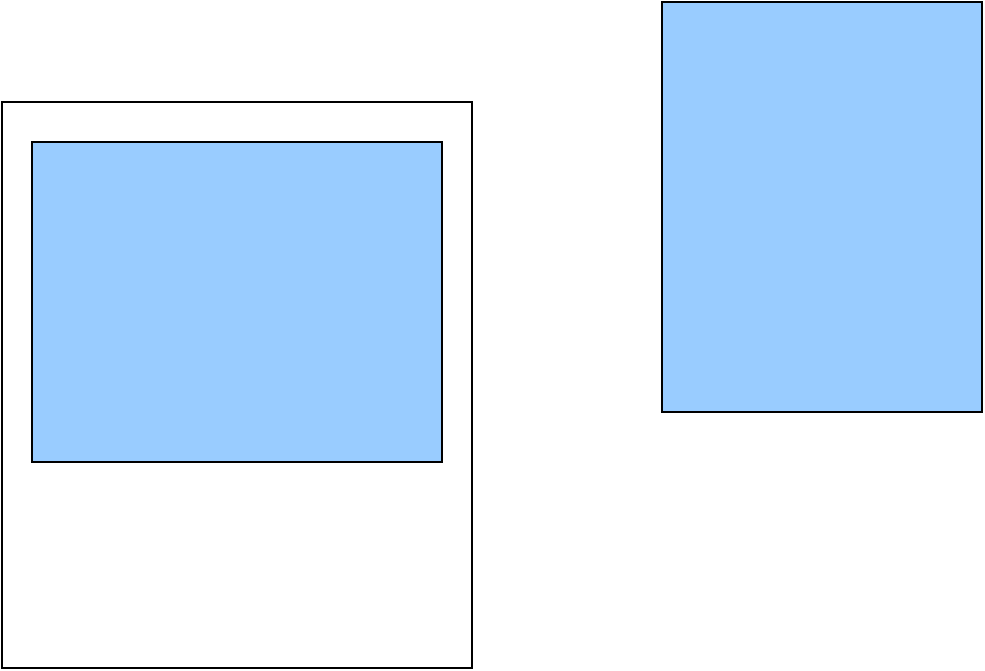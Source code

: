 <mxfile>
    <diagram id="Ov1Qdt0OOhOCGwPDdjbG" name="Page-1">
        <mxGraphModel dx="592" dy="510" grid="1" gridSize="10" guides="1" tooltips="1" connect="1" arrows="1" fold="1" page="1" pageScale="1" pageWidth="827" pageHeight="1169" math="0" shadow="0">
            <root>
                <mxCell id="0"/>
                <mxCell id="1" parent="0"/>
                <mxCell id="2" value="" style="rounded=0;whiteSpace=wrap;html=1;rotation=0;" vertex="1" parent="1">
                    <mxGeometry x="80" y="80" width="235" height="283" as="geometry"/>
                </mxCell>
                <mxCell id="3" value="" style="rounded=0;whiteSpace=wrap;html=1;rotation=0;fillColor=#99CCFF;" vertex="1" parent="1">
                    <mxGeometry x="410" y="30" width="160" height="205" as="geometry"/>
                </mxCell>
                <mxCell id="4" value="" style="rounded=0;whiteSpace=wrap;html=1;rotation=0;fillColor=#99CCFF;" vertex="1" parent="1">
                    <mxGeometry x="95" y="100" width="205" height="160" as="geometry"/>
                </mxCell>
            </root>
        </mxGraphModel>
    </diagram>
</mxfile>